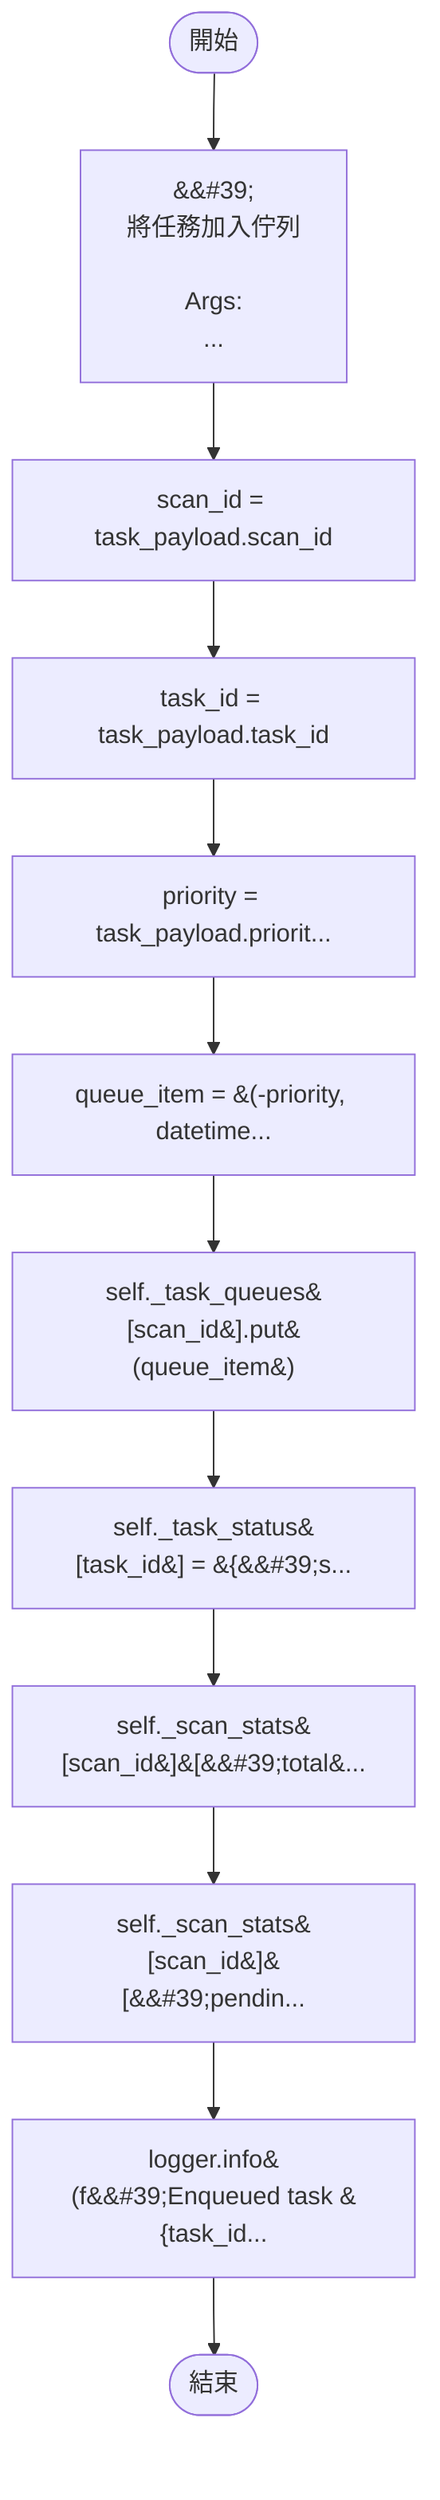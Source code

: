 flowchart TB
    n1([開始])
    n2([結束])
    n3[&amp;&#35;39;\n        將任務加入佇列\n\n        Args:\n        ...]
    n4[scan_id = task_payload.scan_id]
    n5[task_id = task_payload.task_id]
    n6[priority = task_payload.priorit...]
    n7[queue_item = &#40;-priority, datetime...]
    n8[self._task_queues&#91;scan_id&#93;.put&#40;queue_item&#41;]
    n9[self._task_status&#91;task_id&#93; = &#123;&amp;&#35;39;s...]
    n10[self._scan_stats&#91;scan_id&#93;&#91;&amp;&#35;39;total&...]
    n11[self._scan_stats&#91;scan_id&#93;&#91;&amp;&#35;39;pendin...]
    n12[logger.info&#40;f&amp;&#35;39;Enqueued task &#123;task_id...]
    n1 --> n3
    n3 --> n4
    n4 --> n5
    n5 --> n6
    n6 --> n7
    n7 --> n8
    n8 --> n9
    n9 --> n10
    n10 --> n11
    n11 --> n12
    n12 --> n2